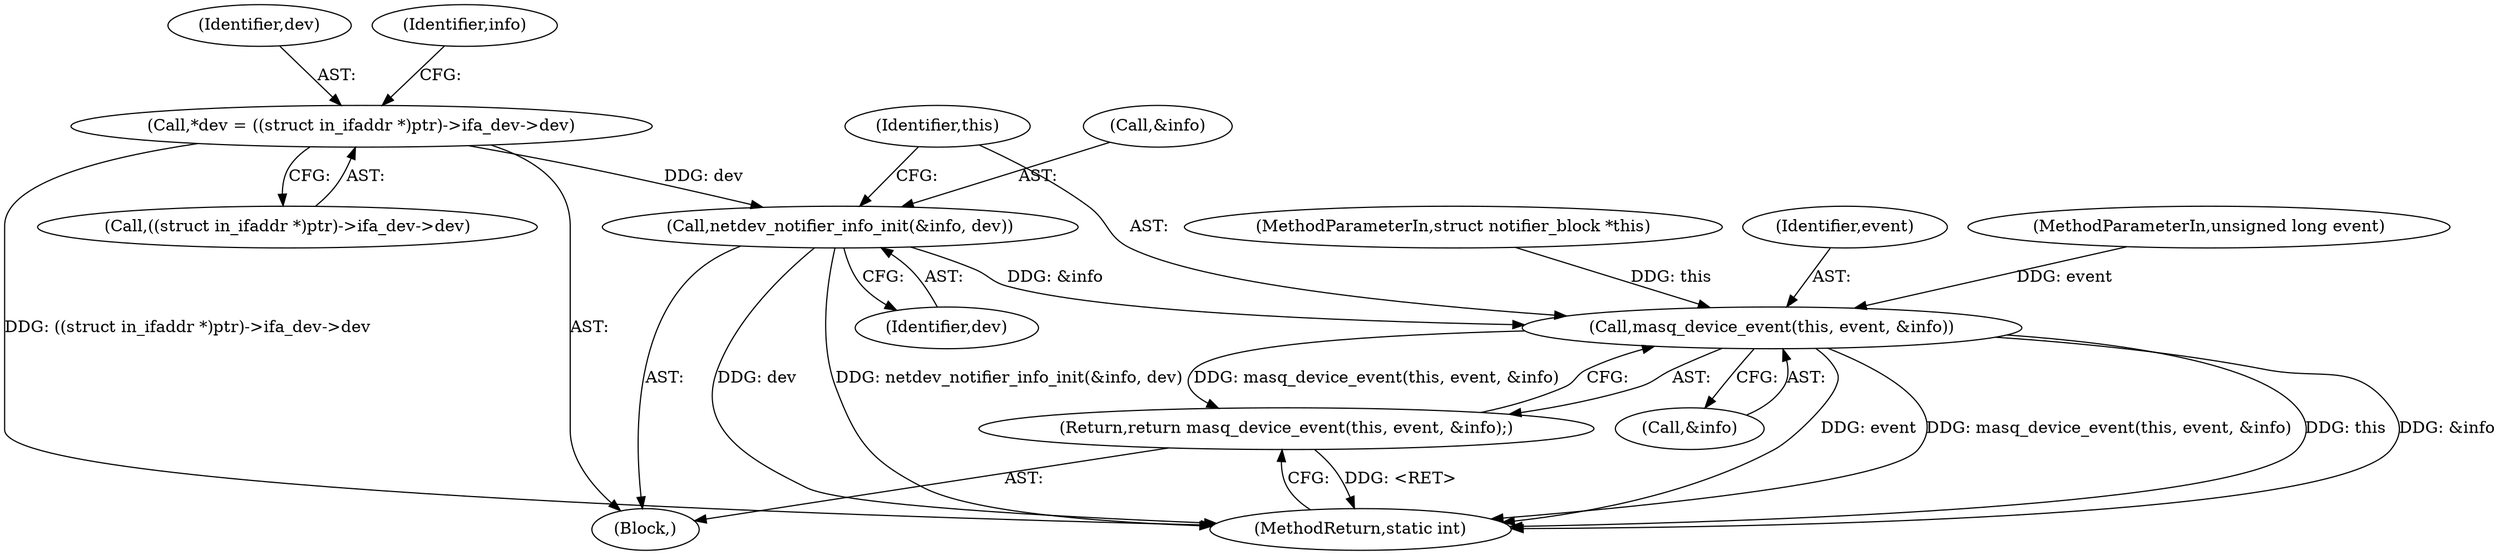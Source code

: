 digraph "0_linux_fbd40ea0180a2d328c5adc61414dc8bab9335ce2_1@pointer" {
"1000116" [label="(Call,netdev_notifier_info_init(&info, dev))"];
"1000106" [label="(Call,*dev = ((struct in_ifaddr *)ptr)->ifa_dev->dev)"];
"1000121" [label="(Call,masq_device_event(this, event, &info))"];
"1000120" [label="(Return,return masq_device_event(this, event, &info);)"];
"1000124" [label="(Call,&info)"];
"1000104" [label="(Block,)"];
"1000117" [label="(Call,&info)"];
"1000126" [label="(MethodReturn,static int)"];
"1000107" [label="(Identifier,dev)"];
"1000120" [label="(Return,return masq_device_event(this, event, &info);)"];
"1000122" [label="(Identifier,this)"];
"1000106" [label="(Call,*dev = ((struct in_ifaddr *)ptr)->ifa_dev->dev)"];
"1000119" [label="(Identifier,dev)"];
"1000118" [label="(Identifier,info)"];
"1000121" [label="(Call,masq_device_event(this, event, &info))"];
"1000101" [label="(MethodParameterIn,struct notifier_block *this)"];
"1000108" [label="(Call,((struct in_ifaddr *)ptr)->ifa_dev->dev)"];
"1000116" [label="(Call,netdev_notifier_info_init(&info, dev))"];
"1000123" [label="(Identifier,event)"];
"1000102" [label="(MethodParameterIn,unsigned long event)"];
"1000116" -> "1000104"  [label="AST: "];
"1000116" -> "1000119"  [label="CFG: "];
"1000117" -> "1000116"  [label="AST: "];
"1000119" -> "1000116"  [label="AST: "];
"1000122" -> "1000116"  [label="CFG: "];
"1000116" -> "1000126"  [label="DDG: dev"];
"1000116" -> "1000126"  [label="DDG: netdev_notifier_info_init(&info, dev)"];
"1000106" -> "1000116"  [label="DDG: dev"];
"1000116" -> "1000121"  [label="DDG: &info"];
"1000106" -> "1000104"  [label="AST: "];
"1000106" -> "1000108"  [label="CFG: "];
"1000107" -> "1000106"  [label="AST: "];
"1000108" -> "1000106"  [label="AST: "];
"1000118" -> "1000106"  [label="CFG: "];
"1000106" -> "1000126"  [label="DDG: ((struct in_ifaddr *)ptr)->ifa_dev->dev"];
"1000121" -> "1000120"  [label="AST: "];
"1000121" -> "1000124"  [label="CFG: "];
"1000122" -> "1000121"  [label="AST: "];
"1000123" -> "1000121"  [label="AST: "];
"1000124" -> "1000121"  [label="AST: "];
"1000120" -> "1000121"  [label="CFG: "];
"1000121" -> "1000126"  [label="DDG: event"];
"1000121" -> "1000126"  [label="DDG: masq_device_event(this, event, &info)"];
"1000121" -> "1000126"  [label="DDG: this"];
"1000121" -> "1000126"  [label="DDG: &info"];
"1000121" -> "1000120"  [label="DDG: masq_device_event(this, event, &info)"];
"1000101" -> "1000121"  [label="DDG: this"];
"1000102" -> "1000121"  [label="DDG: event"];
"1000120" -> "1000104"  [label="AST: "];
"1000126" -> "1000120"  [label="CFG: "];
"1000120" -> "1000126"  [label="DDG: <RET>"];
}
